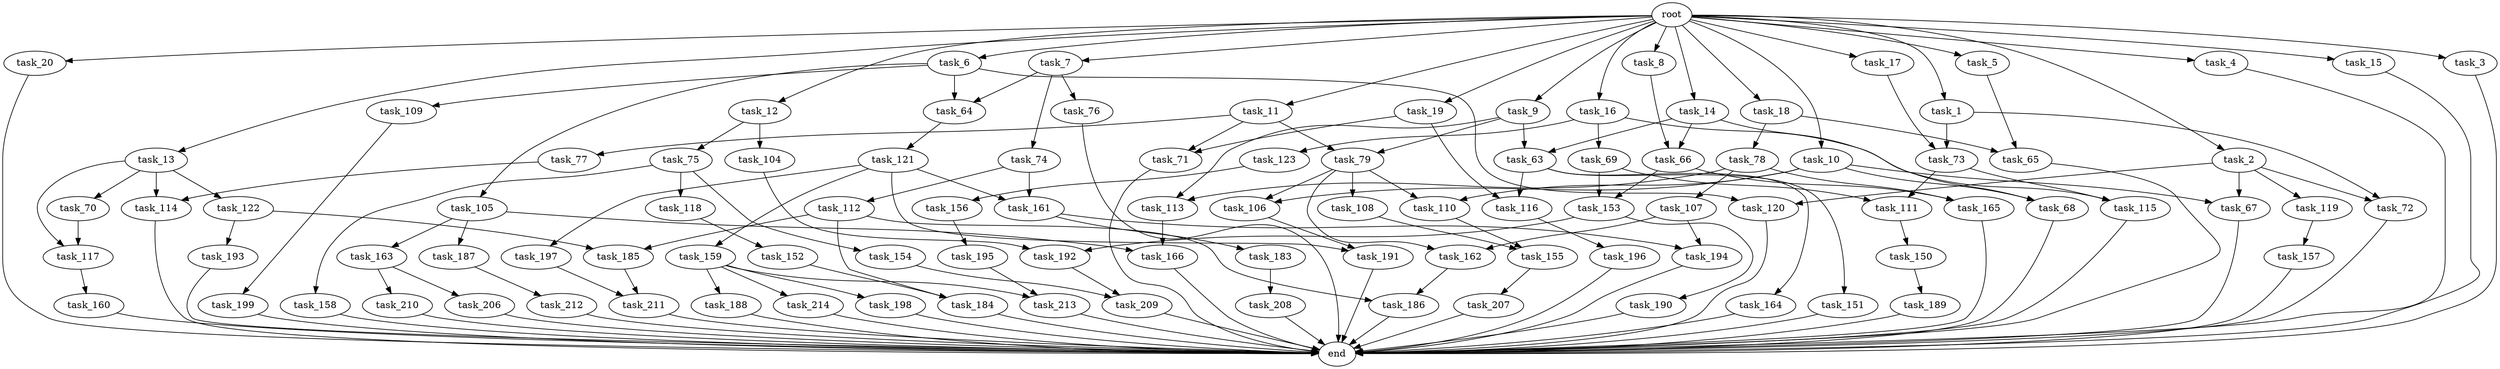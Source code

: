 digraph G {
  task_207 [size="34359738.368000"];
  task_192 [size="893353197.568000"];
  task_16 [size="1.024000"];
  task_150 [size="214748364.800000"];
  task_212 [size="858993459.200000"];
  task_115 [size="386547056.640000"];
  task_158 [size="858993459.200000"];
  task_19 [size="1.024000"];
  task_12 [size="1.024000"];
  task_190 [size="34359738.368000"];
  task_119 [size="420906795.008000"];
  task_114 [size="858993459.200000"];
  task_11 [size="1.024000"];
  task_20 [size="1.024000"];
  task_113 [size="171798691.840000"];
  task_68 [size="1717986918.400000"];
  task_117 [size="730144440.320000"];
  task_162 [size="893353197.568000"];
  task_70 [size="309237645.312000"];
  task_151 [size="137438953.472000"];
  task_6 [size="1.024000"];
  task_14 [size="1.024000"];
  task_186 [size="1073741824.000000"];
  task_108 [size="34359738.368000"];
  task_156 [size="695784701.952000"];
  task_13 [size="1.024000"];
  task_123 [size="309237645.312000"];
  task_79 [size="214748364.800000"];
  task_72 [size="1279900254.208000"];
  task_5 [size="1.024000"];
  task_63 [size="996432412.672000"];
  root [size="0.000000"];
  task_107 [size="34359738.368000"];
  task_104 [size="420906795.008000"];
  task_7 [size="1.024000"];
  task_74 [size="695784701.952000"];
  task_118 [size="858993459.200000"];
  task_18 [size="1.024000"];
  task_1 [size="1.024000"];
  task_152 [size="420906795.008000"];
  task_106 [size="893353197.568000"];
  task_157 [size="77309411.328000"];
  task_198 [size="549755813.888000"];
  task_184 [size="996432412.672000"];
  task_155 [size="1073741824.000000"];
  task_77 [size="77309411.328000"];
  task_210 [size="214748364.800000"];
  task_195 [size="309237645.312000"];
  task_209 [size="687194767.360000"];
  task_110 [size="893353197.568000"];
  task_153 [size="1005022347.264000"];
  task_66 [size="1408749273.088000"];
  task_4 [size="1.024000"];
  task_191 [size="558345748.480000"];
  task_112 [size="309237645.312000"];
  task_199 [size="309237645.312000"];
  task_65 [size="1099511627.776000"];
  task_73 [size="893353197.568000"];
  task_76 [size="695784701.952000"];
  task_188 [size="549755813.888000"];
  task_208 [size="549755813.888000"];
  task_154 [size="858993459.200000"];
  task_10 [size="1.024000"];
  task_196 [size="549755813.888000"];
  task_213 [size="1099511627.776000"];
  task_111 [size="773094113.280000"];
  task_163 [size="214748364.800000"];
  task_69 [size="309237645.312000"];
  task_187 [size="214748364.800000"];
  task_214 [size="549755813.888000"];
  task_75 [size="420906795.008000"];
  task_64 [size="773094113.280000"];
  task_121 [size="77309411.328000"];
  task_15 [size="1.024000"];
  end [size="0.000000"];
  task_164 [size="137438953.472000"];
  task_211 [size="1005022347.264000"];
  task_185 [size="893353197.568000"];
  task_159 [size="420906795.008000"];
  task_160 [size="77309411.328000"];
  task_193 [size="34359738.368000"];
  task_78 [size="549755813.888000"];
  task_3 [size="1.024000"];
  task_183 [size="549755813.888000"];
  task_71 [size="111669149.696000"];
  task_197 [size="420906795.008000"];
  task_105 [size="77309411.328000"];
  task_194 [size="1408749273.088000"];
  task_109 [size="77309411.328000"];
  task_8 [size="1.024000"];
  task_9 [size="1.024000"];
  task_120 [size="498216206.336000"];
  task_2 [size="1.024000"];
  task_166 [size="429496729.600000"];
  task_67 [size="1279900254.208000"];
  task_161 [size="730144440.320000"];
  task_17 [size="1.024000"];
  task_122 [size="309237645.312000"];
  task_165 [size="343597383.680000"];
  task_189 [size="34359738.368000"];
  task_116 [size="171798691.840000"];
  task_206 [size="214748364.800000"];

  task_207 -> end [size="1.000000"];
  task_192 -> task_209 [size="536870912.000000"];
  task_16 -> task_115 [size="301989888.000000"];
  task_16 -> task_123 [size="301989888.000000"];
  task_16 -> task_69 [size="301989888.000000"];
  task_150 -> task_189 [size="33554432.000000"];
  task_212 -> end [size="1.000000"];
  task_115 -> end [size="1.000000"];
  task_158 -> end [size="1.000000"];
  task_19 -> task_71 [size="33554432.000000"];
  task_19 -> task_116 [size="33554432.000000"];
  task_12 -> task_75 [size="411041792.000000"];
  task_12 -> task_104 [size="411041792.000000"];
  task_190 -> end [size="1.000000"];
  task_119 -> task_157 [size="75497472.000000"];
  task_114 -> end [size="1.000000"];
  task_11 -> task_71 [size="75497472.000000"];
  task_11 -> task_79 [size="75497472.000000"];
  task_11 -> task_77 [size="75497472.000000"];
  task_20 -> end [size="1.000000"];
  task_113 -> task_166 [size="209715200.000000"];
  task_68 -> end [size="1.000000"];
  task_117 -> task_160 [size="75497472.000000"];
  task_162 -> task_186 [size="209715200.000000"];
  task_70 -> task_117 [size="411041792.000000"];
  task_151 -> end [size="1.000000"];
  task_6 -> task_120 [size="75497472.000000"];
  task_6 -> task_64 [size="75497472.000000"];
  task_6 -> task_105 [size="75497472.000000"];
  task_6 -> task_109 [size="75497472.000000"];
  task_14 -> task_66 [size="838860800.000000"];
  task_14 -> task_63 [size="838860800.000000"];
  task_14 -> task_68 [size="838860800.000000"];
  task_186 -> end [size="1.000000"];
  task_108 -> task_155 [size="209715200.000000"];
  task_156 -> task_195 [size="301989888.000000"];
  task_13 -> task_70 [size="301989888.000000"];
  task_13 -> task_114 [size="301989888.000000"];
  task_13 -> task_117 [size="301989888.000000"];
  task_13 -> task_122 [size="301989888.000000"];
  task_123 -> task_156 [size="679477248.000000"];
  task_79 -> task_108 [size="33554432.000000"];
  task_79 -> task_162 [size="33554432.000000"];
  task_79 -> task_106 [size="33554432.000000"];
  task_79 -> task_110 [size="33554432.000000"];
  task_72 -> end [size="1.000000"];
  task_5 -> task_65 [size="536870912.000000"];
  task_63 -> task_164 [size="134217728.000000"];
  task_63 -> task_116 [size="134217728.000000"];
  task_63 -> task_151 [size="134217728.000000"];
  root -> task_2 [size="1.000000"];
  root -> task_7 [size="1.000000"];
  root -> task_5 [size="1.000000"];
  root -> task_11 [size="1.000000"];
  root -> task_20 [size="1.000000"];
  root -> task_10 [size="1.000000"];
  root -> task_16 [size="1.000000"];
  root -> task_4 [size="1.000000"];
  root -> task_17 [size="1.000000"];
  root -> task_3 [size="1.000000"];
  root -> task_13 [size="1.000000"];
  root -> task_18 [size="1.000000"];
  root -> task_9 [size="1.000000"];
  root -> task_19 [size="1.000000"];
  root -> task_6 [size="1.000000"];
  root -> task_14 [size="1.000000"];
  root -> task_8 [size="1.000000"];
  root -> task_12 [size="1.000000"];
  root -> task_15 [size="1.000000"];
  root -> task_1 [size="1.000000"];
  task_107 -> task_162 [size="838860800.000000"];
  task_107 -> task_194 [size="838860800.000000"];
  task_104 -> task_192 [size="838860800.000000"];
  task_7 -> task_74 [size="679477248.000000"];
  task_7 -> task_64 [size="679477248.000000"];
  task_7 -> task_76 [size="679477248.000000"];
  task_74 -> task_112 [size="301989888.000000"];
  task_74 -> task_161 [size="301989888.000000"];
  task_118 -> task_152 [size="411041792.000000"];
  task_18 -> task_78 [size="536870912.000000"];
  task_18 -> task_65 [size="536870912.000000"];
  task_1 -> task_73 [size="838860800.000000"];
  task_1 -> task_72 [size="838860800.000000"];
  task_152 -> task_184 [size="134217728.000000"];
  task_106 -> task_191 [size="134217728.000000"];
  task_157 -> end [size="1.000000"];
  task_198 -> end [size="1.000000"];
  task_184 -> end [size="1.000000"];
  task_155 -> task_207 [size="33554432.000000"];
  task_77 -> task_114 [size="536870912.000000"];
  task_210 -> end [size="1.000000"];
  task_195 -> task_213 [size="536870912.000000"];
  task_209 -> end [size="1.000000"];
  task_110 -> task_155 [size="838860800.000000"];
  task_153 -> task_192 [size="33554432.000000"];
  task_153 -> task_190 [size="33554432.000000"];
  task_66 -> task_153 [size="301989888.000000"];
  task_66 -> task_165 [size="301989888.000000"];
  task_4 -> end [size="1.000000"];
  task_191 -> end [size="1.000000"];
  task_112 -> task_185 [size="838860800.000000"];
  task_112 -> task_184 [size="838860800.000000"];
  task_112 -> task_186 [size="838860800.000000"];
  task_199 -> end [size="1.000000"];
  task_65 -> end [size="1.000000"];
  task_73 -> task_111 [size="75497472.000000"];
  task_73 -> task_115 [size="75497472.000000"];
  task_76 -> end [size="1.000000"];
  task_188 -> end [size="1.000000"];
  task_208 -> end [size="1.000000"];
  task_154 -> task_209 [size="134217728.000000"];
  task_10 -> task_68 [size="838860800.000000"];
  task_10 -> task_67 [size="838860800.000000"];
  task_10 -> task_106 [size="838860800.000000"];
  task_10 -> task_110 [size="838860800.000000"];
  task_196 -> end [size="1.000000"];
  task_213 -> end [size="1.000000"];
  task_111 -> task_150 [size="209715200.000000"];
  task_163 -> task_210 [size="209715200.000000"];
  task_163 -> task_206 [size="209715200.000000"];
  task_69 -> task_111 [size="679477248.000000"];
  task_69 -> task_153 [size="679477248.000000"];
  task_187 -> task_212 [size="838860800.000000"];
  task_214 -> end [size="1.000000"];
  task_75 -> task_118 [size="838860800.000000"];
  task_75 -> task_154 [size="838860800.000000"];
  task_75 -> task_158 [size="838860800.000000"];
  task_64 -> task_121 [size="75497472.000000"];
  task_121 -> task_159 [size="411041792.000000"];
  task_121 -> task_197 [size="411041792.000000"];
  task_121 -> task_161 [size="411041792.000000"];
  task_121 -> task_191 [size="411041792.000000"];
  task_15 -> end [size="1.000000"];
  task_164 -> end [size="1.000000"];
  task_211 -> end [size="1.000000"];
  task_185 -> task_211 [size="301989888.000000"];
  task_159 -> task_214 [size="536870912.000000"];
  task_159 -> task_188 [size="536870912.000000"];
  task_159 -> task_198 [size="536870912.000000"];
  task_159 -> task_213 [size="536870912.000000"];
  task_160 -> end [size="1.000000"];
  task_193 -> end [size="1.000000"];
  task_78 -> task_113 [size="33554432.000000"];
  task_78 -> task_165 [size="33554432.000000"];
  task_78 -> task_107 [size="33554432.000000"];
  task_3 -> end [size="1.000000"];
  task_183 -> task_208 [size="536870912.000000"];
  task_71 -> end [size="1.000000"];
  task_197 -> task_211 [size="679477248.000000"];
  task_105 -> task_166 [size="209715200.000000"];
  task_105 -> task_163 [size="209715200.000000"];
  task_105 -> task_187 [size="209715200.000000"];
  task_194 -> end [size="1.000000"];
  task_109 -> task_199 [size="301989888.000000"];
  task_8 -> task_66 [size="536870912.000000"];
  task_9 -> task_113 [size="134217728.000000"];
  task_9 -> task_63 [size="134217728.000000"];
  task_9 -> task_79 [size="134217728.000000"];
  task_120 -> end [size="1.000000"];
  task_2 -> task_119 [size="411041792.000000"];
  task_2 -> task_120 [size="411041792.000000"];
  task_2 -> task_67 [size="411041792.000000"];
  task_2 -> task_72 [size="411041792.000000"];
  task_166 -> end [size="1.000000"];
  task_67 -> end [size="1.000000"];
  task_161 -> task_194 [size="536870912.000000"];
  task_161 -> task_183 [size="536870912.000000"];
  task_17 -> task_73 [size="33554432.000000"];
  task_122 -> task_185 [size="33554432.000000"];
  task_122 -> task_193 [size="33554432.000000"];
  task_165 -> end [size="1.000000"];
  task_189 -> end [size="1.000000"];
  task_116 -> task_196 [size="536870912.000000"];
  task_206 -> end [size="1.000000"];
}
